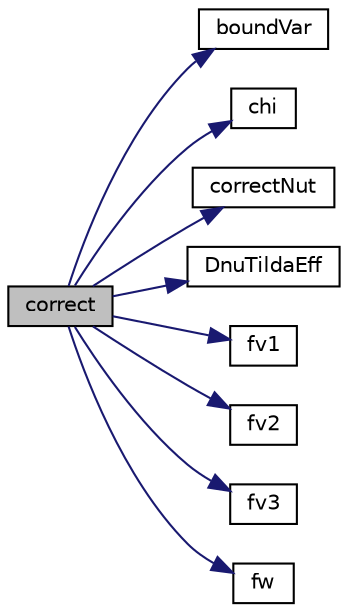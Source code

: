 digraph "correct"
{
  bgcolor="transparent";
  edge [fontname="Helvetica",fontsize="10",labelfontname="Helvetica",labelfontsize="10"];
  node [fontname="Helvetica",fontsize="10",shape=record];
  rankdir="LR";
  Node73 [label="correct",height=0.2,width=0.4,color="black", fillcolor="grey75", style="filled", fontcolor="black"];
  Node73 -> Node74 [color="midnightblue",fontsize="10",style="solid",fontname="Helvetica"];
  Node74 [label="boundVar",height=0.2,width=0.4,color="black",URL="$classFoam_1_1RASModels_1_1SpalartAllmarasFv3.html#a651877cab924009dde4903794ff93639",tooltip="bound the turbulence vars "];
  Node73 -> Node75 [color="midnightblue",fontsize="10",style="solid",fontname="Helvetica"];
  Node75 [label="chi",height=0.2,width=0.4,color="black",URL="$classFoam_1_1RASModels_1_1SpalartAllmarasFv3.html#a12c06ff2531b6460a8bea4cd0efee0e1"];
  Node73 -> Node76 [color="midnightblue",fontsize="10",style="solid",fontname="Helvetica"];
  Node76 [label="correctNut",height=0.2,width=0.4,color="black",URL="$classFoam_1_1RASModels_1_1SpalartAllmarasFv3.html#aaffe89433f18f1ee4137486e19219448"];
  Node73 -> Node77 [color="midnightblue",fontsize="10",style="solid",fontname="Helvetica"];
  Node77 [label="DnuTildaEff",height=0.2,width=0.4,color="black",URL="$classFoam_1_1RASModels_1_1SpalartAllmarasFv3.html#a3db17e0612d3f43dfc21d593b7f7a942"];
  Node73 -> Node78 [color="midnightblue",fontsize="10",style="solid",fontname="Helvetica"];
  Node78 [label="fv1",height=0.2,width=0.4,color="black",URL="$classFoam_1_1RASModels_1_1SpalartAllmarasFv3.html#a6019fba94a532ff3113b408f9c0bd685"];
  Node73 -> Node79 [color="midnightblue",fontsize="10",style="solid",fontname="Helvetica"];
  Node79 [label="fv2",height=0.2,width=0.4,color="black",URL="$classFoam_1_1RASModels_1_1SpalartAllmarasFv3.html#ace33ecb2edd6dad7cd44fa1ac058a582"];
  Node73 -> Node80 [color="midnightblue",fontsize="10",style="solid",fontname="Helvetica"];
  Node80 [label="fv3",height=0.2,width=0.4,color="black",URL="$classFoam_1_1RASModels_1_1SpalartAllmarasFv3.html#ad98800930a0bbe7b918b105dbd07158c"];
  Node73 -> Node81 [color="midnightblue",fontsize="10",style="solid",fontname="Helvetica"];
  Node81 [label="fw",height=0.2,width=0.4,color="black",URL="$classFoam_1_1RASModels_1_1SpalartAllmarasFv3.html#a1a89e202067cd2b71d9036eb74f49a65"];
}
